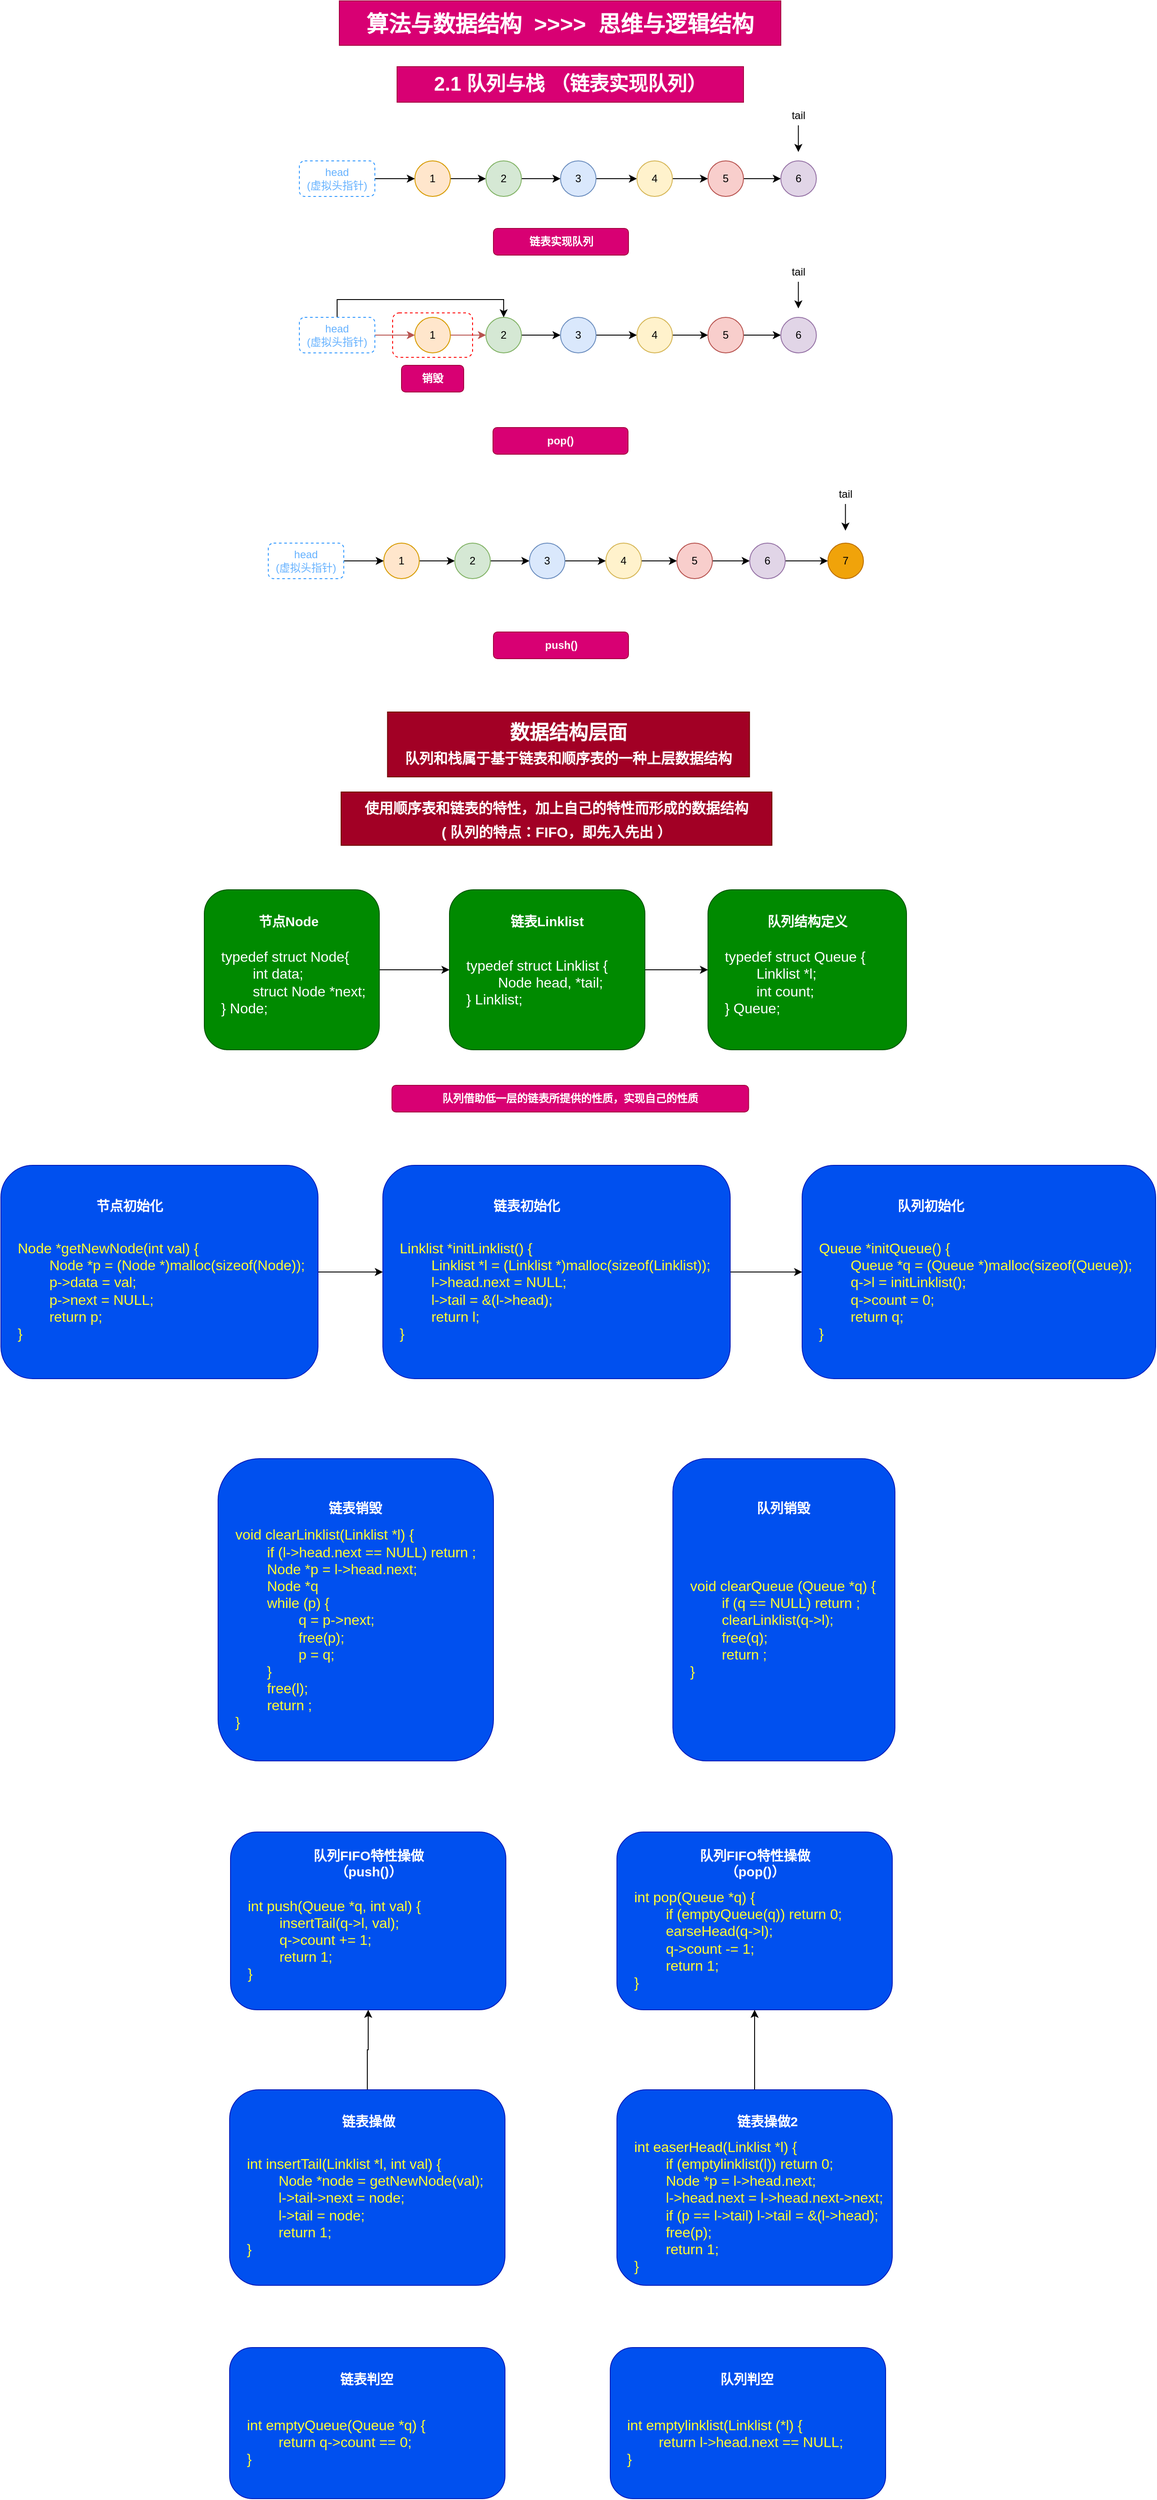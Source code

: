 <mxfile version="24.2.5" type="device">
  <diagram name="第 1 页" id="GZXWxgBitUTnHQULsZGy">
    <mxGraphModel dx="3050" dy="3377" grid="1" gridSize="10" guides="1" tooltips="1" connect="1" arrows="1" fold="1" page="1" pageScale="1" pageWidth="827" pageHeight="1169" math="0" shadow="0">
      <root>
        <mxCell id="0" />
        <mxCell id="1" parent="0" />
        <mxCell id="7M1ooFL7KDycwPwj_hr8-1" value="算法与数据结构&amp;nbsp; &amp;gt;&amp;gt;&amp;gt;&amp;gt;&amp;nbsp; 思维与逻辑结构" style="text;html=1;align=center;verticalAlign=middle;whiteSpace=wrap;rounded=0;fontStyle=1;fontSize=25;fillColor=#d80073;fontColor=#ffffff;strokeColor=#A50040;" vertex="1" parent="1">
          <mxGeometry x="165" y="20" width="497" height="50" as="geometry" />
        </mxCell>
        <mxCell id="7M1ooFL7KDycwPwj_hr8-2" value="2.1 队列与栈 （链表实现队列）" style="text;html=1;align=center;verticalAlign=middle;whiteSpace=wrap;rounded=0;fontStyle=1;fontSize=22;fillColor=#d80073;fontColor=#ffffff;strokeColor=#A50040;" vertex="1" parent="1">
          <mxGeometry x="230" y="94" width="390" height="40" as="geometry" />
        </mxCell>
        <mxCell id="7M1ooFL7KDycwPwj_hr8-12" style="edgeStyle=orthogonalEdgeStyle;rounded=0;orthogonalLoop=1;jettySize=auto;html=1;exitX=1;exitY=0.5;exitDx=0;exitDy=0;entryX=0;entryY=0.5;entryDx=0;entryDy=0;" edge="1" parent="1" source="7M1ooFL7KDycwPwj_hr8-3" target="7M1ooFL7KDycwPwj_hr8-4">
          <mxGeometry relative="1" as="geometry" />
        </mxCell>
        <mxCell id="7M1ooFL7KDycwPwj_hr8-3" value="1" style="ellipse;whiteSpace=wrap;html=1;aspect=fixed;fillColor=#ffe6cc;strokeColor=#d79b00;" vertex="1" parent="1">
          <mxGeometry x="250" y="200" width="40" height="40" as="geometry" />
        </mxCell>
        <mxCell id="7M1ooFL7KDycwPwj_hr8-13" style="edgeStyle=orthogonalEdgeStyle;rounded=0;orthogonalLoop=1;jettySize=auto;html=1;exitX=1;exitY=0.5;exitDx=0;exitDy=0;entryX=0;entryY=0.5;entryDx=0;entryDy=0;" edge="1" parent="1" source="7M1ooFL7KDycwPwj_hr8-4" target="7M1ooFL7KDycwPwj_hr8-5">
          <mxGeometry relative="1" as="geometry" />
        </mxCell>
        <mxCell id="7M1ooFL7KDycwPwj_hr8-4" value="2" style="ellipse;whiteSpace=wrap;html=1;aspect=fixed;fillColor=#d5e8d4;strokeColor=#82b366;" vertex="1" parent="1">
          <mxGeometry x="330" y="200" width="40" height="40" as="geometry" />
        </mxCell>
        <mxCell id="7M1ooFL7KDycwPwj_hr8-14" style="edgeStyle=orthogonalEdgeStyle;rounded=0;orthogonalLoop=1;jettySize=auto;html=1;exitX=1;exitY=0.5;exitDx=0;exitDy=0;entryX=0;entryY=0.5;entryDx=0;entryDy=0;" edge="1" parent="1" source="7M1ooFL7KDycwPwj_hr8-5" target="7M1ooFL7KDycwPwj_hr8-6">
          <mxGeometry relative="1" as="geometry" />
        </mxCell>
        <mxCell id="7M1ooFL7KDycwPwj_hr8-5" value="3" style="ellipse;whiteSpace=wrap;html=1;aspect=fixed;fillColor=#dae8fc;strokeColor=#6c8ebf;" vertex="1" parent="1">
          <mxGeometry x="414" y="200" width="40" height="40" as="geometry" />
        </mxCell>
        <mxCell id="7M1ooFL7KDycwPwj_hr8-15" style="edgeStyle=orthogonalEdgeStyle;rounded=0;orthogonalLoop=1;jettySize=auto;html=1;exitX=1;exitY=0.5;exitDx=0;exitDy=0;entryX=0;entryY=0.5;entryDx=0;entryDy=0;" edge="1" parent="1" source="7M1ooFL7KDycwPwj_hr8-6" target="7M1ooFL7KDycwPwj_hr8-7">
          <mxGeometry relative="1" as="geometry" />
        </mxCell>
        <mxCell id="7M1ooFL7KDycwPwj_hr8-6" value="4" style="ellipse;whiteSpace=wrap;html=1;aspect=fixed;fillColor=#fff2cc;strokeColor=#d6b656;" vertex="1" parent="1">
          <mxGeometry x="500" y="200" width="40" height="40" as="geometry" />
        </mxCell>
        <mxCell id="7M1ooFL7KDycwPwj_hr8-16" style="edgeStyle=orthogonalEdgeStyle;rounded=0;orthogonalLoop=1;jettySize=auto;html=1;exitX=1;exitY=0.5;exitDx=0;exitDy=0;entryX=0;entryY=0.5;entryDx=0;entryDy=0;" edge="1" parent="1" source="7M1ooFL7KDycwPwj_hr8-7" target="7M1ooFL7KDycwPwj_hr8-8">
          <mxGeometry relative="1" as="geometry" />
        </mxCell>
        <mxCell id="7M1ooFL7KDycwPwj_hr8-7" value="5" style="ellipse;whiteSpace=wrap;html=1;aspect=fixed;fillColor=#f8cecc;strokeColor=#b85450;" vertex="1" parent="1">
          <mxGeometry x="580" y="200" width="40" height="40" as="geometry" />
        </mxCell>
        <mxCell id="7M1ooFL7KDycwPwj_hr8-8" value="6" style="ellipse;whiteSpace=wrap;html=1;aspect=fixed;fillColor=#e1d5e7;strokeColor=#9673a6;" vertex="1" parent="1">
          <mxGeometry x="662" y="200" width="40" height="40" as="geometry" />
        </mxCell>
        <mxCell id="7M1ooFL7KDycwPwj_hr8-11" style="edgeStyle=orthogonalEdgeStyle;rounded=0;orthogonalLoop=1;jettySize=auto;html=1;exitX=1;exitY=0.5;exitDx=0;exitDy=0;entryX=0;entryY=0.5;entryDx=0;entryDy=0;" edge="1" parent="1" source="7M1ooFL7KDycwPwj_hr8-10" target="7M1ooFL7KDycwPwj_hr8-3">
          <mxGeometry relative="1" as="geometry" />
        </mxCell>
        <mxCell id="7M1ooFL7KDycwPwj_hr8-10" value="&lt;font color=&quot;#66b2ff&quot;&gt;head&lt;/font&gt;&lt;div&gt;&lt;font color=&quot;#66b2ff&quot;&gt;(虚拟头指针)&lt;/font&gt;&lt;/div&gt;" style="rounded=1;whiteSpace=wrap;html=1;strokeColor=#3399FF;dashed=1;" vertex="1" parent="1">
          <mxGeometry x="120" y="200" width="85" height="40" as="geometry" />
        </mxCell>
        <mxCell id="7M1ooFL7KDycwPwj_hr8-17" value="" style="endArrow=classic;html=1;rounded=0;" edge="1" parent="1">
          <mxGeometry width="50" height="50" relative="1" as="geometry">
            <mxPoint x="681.76" y="160" as="sourcePoint" />
            <mxPoint x="681.76" y="190" as="targetPoint" />
          </mxGeometry>
        </mxCell>
        <mxCell id="7M1ooFL7KDycwPwj_hr8-19" value="tail" style="text;html=1;align=center;verticalAlign=middle;whiteSpace=wrap;rounded=0;" vertex="1" parent="1">
          <mxGeometry x="652" y="134" width="60" height="30" as="geometry" />
        </mxCell>
        <mxCell id="7M1ooFL7KDycwPwj_hr8-21" value="链表实现队列" style="rounded=1;whiteSpace=wrap;html=1;fillColor=#d80073;fontColor=#ffffff;strokeColor=#A50040;fontStyle=1" vertex="1" parent="1">
          <mxGeometry x="338.5" y="276" width="152" height="30" as="geometry" />
        </mxCell>
        <mxCell id="7M1ooFL7KDycwPwj_hr8-22" style="edgeStyle=orthogonalEdgeStyle;rounded=0;orthogonalLoop=1;jettySize=auto;html=1;exitX=1;exitY=0.5;exitDx=0;exitDy=0;entryX=0;entryY=0.5;entryDx=0;entryDy=0;fillColor=#f8cecc;strokeColor=#b85450;" edge="1" source="7M1ooFL7KDycwPwj_hr8-23" target="7M1ooFL7KDycwPwj_hr8-25" parent="1">
          <mxGeometry relative="1" as="geometry" />
        </mxCell>
        <mxCell id="7M1ooFL7KDycwPwj_hr8-23" value="1" style="ellipse;whiteSpace=wrap;html=1;aspect=fixed;fillColor=#ffe6cc;strokeColor=#d79b00;" vertex="1" parent="1">
          <mxGeometry x="250" y="376" width="40" height="40" as="geometry" />
        </mxCell>
        <mxCell id="7M1ooFL7KDycwPwj_hr8-24" style="edgeStyle=orthogonalEdgeStyle;rounded=0;orthogonalLoop=1;jettySize=auto;html=1;exitX=1;exitY=0.5;exitDx=0;exitDy=0;entryX=0;entryY=0.5;entryDx=0;entryDy=0;" edge="1" source="7M1ooFL7KDycwPwj_hr8-25" target="7M1ooFL7KDycwPwj_hr8-27" parent="1">
          <mxGeometry relative="1" as="geometry" />
        </mxCell>
        <mxCell id="7M1ooFL7KDycwPwj_hr8-25" value="2" style="ellipse;whiteSpace=wrap;html=1;aspect=fixed;fillColor=#d5e8d4;strokeColor=#82b366;" vertex="1" parent="1">
          <mxGeometry x="330" y="376" width="40" height="40" as="geometry" />
        </mxCell>
        <mxCell id="7M1ooFL7KDycwPwj_hr8-26" style="edgeStyle=orthogonalEdgeStyle;rounded=0;orthogonalLoop=1;jettySize=auto;html=1;exitX=1;exitY=0.5;exitDx=0;exitDy=0;entryX=0;entryY=0.5;entryDx=0;entryDy=0;" edge="1" source="7M1ooFL7KDycwPwj_hr8-27" target="7M1ooFL7KDycwPwj_hr8-29" parent="1">
          <mxGeometry relative="1" as="geometry" />
        </mxCell>
        <mxCell id="7M1ooFL7KDycwPwj_hr8-27" value="3" style="ellipse;whiteSpace=wrap;html=1;aspect=fixed;fillColor=#dae8fc;strokeColor=#6c8ebf;" vertex="1" parent="1">
          <mxGeometry x="414" y="376" width="40" height="40" as="geometry" />
        </mxCell>
        <mxCell id="7M1ooFL7KDycwPwj_hr8-28" style="edgeStyle=orthogonalEdgeStyle;rounded=0;orthogonalLoop=1;jettySize=auto;html=1;exitX=1;exitY=0.5;exitDx=0;exitDy=0;entryX=0;entryY=0.5;entryDx=0;entryDy=0;" edge="1" source="7M1ooFL7KDycwPwj_hr8-29" target="7M1ooFL7KDycwPwj_hr8-31" parent="1">
          <mxGeometry relative="1" as="geometry" />
        </mxCell>
        <mxCell id="7M1ooFL7KDycwPwj_hr8-29" value="4" style="ellipse;whiteSpace=wrap;html=1;aspect=fixed;fillColor=#fff2cc;strokeColor=#d6b656;" vertex="1" parent="1">
          <mxGeometry x="500" y="376" width="40" height="40" as="geometry" />
        </mxCell>
        <mxCell id="7M1ooFL7KDycwPwj_hr8-30" style="edgeStyle=orthogonalEdgeStyle;rounded=0;orthogonalLoop=1;jettySize=auto;html=1;exitX=1;exitY=0.5;exitDx=0;exitDy=0;entryX=0;entryY=0.5;entryDx=0;entryDy=0;" edge="1" source="7M1ooFL7KDycwPwj_hr8-31" target="7M1ooFL7KDycwPwj_hr8-32" parent="1">
          <mxGeometry relative="1" as="geometry" />
        </mxCell>
        <mxCell id="7M1ooFL7KDycwPwj_hr8-31" value="5" style="ellipse;whiteSpace=wrap;html=1;aspect=fixed;fillColor=#f8cecc;strokeColor=#b85450;" vertex="1" parent="1">
          <mxGeometry x="580" y="376" width="40" height="40" as="geometry" />
        </mxCell>
        <mxCell id="7M1ooFL7KDycwPwj_hr8-32" value="6" style="ellipse;whiteSpace=wrap;html=1;aspect=fixed;fillColor=#e1d5e7;strokeColor=#9673a6;" vertex="1" parent="1">
          <mxGeometry x="662" y="376" width="40" height="40" as="geometry" />
        </mxCell>
        <mxCell id="7M1ooFL7KDycwPwj_hr8-42" style="edgeStyle=orthogonalEdgeStyle;rounded=0;orthogonalLoop=1;jettySize=auto;html=1;exitX=0.5;exitY=0;exitDx=0;exitDy=0;entryX=0.5;entryY=0;entryDx=0;entryDy=0;" edge="1" parent="1" source="7M1ooFL7KDycwPwj_hr8-34" target="7M1ooFL7KDycwPwj_hr8-25">
          <mxGeometry relative="1" as="geometry" />
        </mxCell>
        <mxCell id="7M1ooFL7KDycwPwj_hr8-43" style="edgeStyle=orthogonalEdgeStyle;rounded=0;orthogonalLoop=1;jettySize=auto;html=1;exitX=1;exitY=0.5;exitDx=0;exitDy=0;entryX=0;entryY=0.5;entryDx=0;entryDy=0;fillColor=#f8cecc;strokeColor=#b85450;" edge="1" parent="1" source="7M1ooFL7KDycwPwj_hr8-34" target="7M1ooFL7KDycwPwj_hr8-23">
          <mxGeometry relative="1" as="geometry" />
        </mxCell>
        <mxCell id="7M1ooFL7KDycwPwj_hr8-34" value="&lt;font color=&quot;#66b2ff&quot;&gt;head&lt;/font&gt;&lt;div&gt;&lt;font color=&quot;#66b2ff&quot;&gt;(虚拟头指针)&lt;/font&gt;&lt;/div&gt;" style="rounded=1;whiteSpace=wrap;html=1;strokeColor=#3399FF;dashed=1;" vertex="1" parent="1">
          <mxGeometry x="120" y="376" width="85" height="40" as="geometry" />
        </mxCell>
        <mxCell id="7M1ooFL7KDycwPwj_hr8-35" value="" style="endArrow=classic;html=1;rounded=0;" edge="1" parent="1">
          <mxGeometry width="50" height="50" relative="1" as="geometry">
            <mxPoint x="681.76" y="336" as="sourcePoint" />
            <mxPoint x="681.76" y="366" as="targetPoint" />
          </mxGeometry>
        </mxCell>
        <mxCell id="7M1ooFL7KDycwPwj_hr8-36" value="tail" style="text;html=1;align=center;verticalAlign=middle;whiteSpace=wrap;rounded=0;" vertex="1" parent="1">
          <mxGeometry x="652" y="310" width="60" height="30" as="geometry" />
        </mxCell>
        <mxCell id="7M1ooFL7KDycwPwj_hr8-37" value="pop()" style="rounded=1;whiteSpace=wrap;html=1;fillColor=#d80073;fontColor=#ffffff;strokeColor=#A50040;fontStyle=1" vertex="1" parent="1">
          <mxGeometry x="338" y="500" width="152" height="30" as="geometry" />
        </mxCell>
        <mxCell id="7M1ooFL7KDycwPwj_hr8-44" value="" style="rounded=1;whiteSpace=wrap;html=1;fillColor=none;dashed=1;strokeColor=#FF0000;" vertex="1" parent="1">
          <mxGeometry x="225" y="371" width="90" height="50" as="geometry" />
        </mxCell>
        <mxCell id="7M1ooFL7KDycwPwj_hr8-45" value="销毁" style="rounded=1;whiteSpace=wrap;html=1;fillColor=#d80073;fontColor=#ffffff;strokeColor=#A50040;fontStyle=1" vertex="1" parent="1">
          <mxGeometry x="235" y="430" width="70" height="30" as="geometry" />
        </mxCell>
        <mxCell id="7M1ooFL7KDycwPwj_hr8-46" style="edgeStyle=orthogonalEdgeStyle;rounded=0;orthogonalLoop=1;jettySize=auto;html=1;exitX=1;exitY=0.5;exitDx=0;exitDy=0;entryX=0;entryY=0.5;entryDx=0;entryDy=0;fillColor=#f8cecc;strokeColor=#000000;" edge="1" source="7M1ooFL7KDycwPwj_hr8-47" target="7M1ooFL7KDycwPwj_hr8-49" parent="1">
          <mxGeometry relative="1" as="geometry" />
        </mxCell>
        <mxCell id="7M1ooFL7KDycwPwj_hr8-47" value="1" style="ellipse;whiteSpace=wrap;html=1;aspect=fixed;fillColor=#ffe6cc;strokeColor=#d79b00;" vertex="1" parent="1">
          <mxGeometry x="215" y="630" width="40" height="40" as="geometry" />
        </mxCell>
        <mxCell id="7M1ooFL7KDycwPwj_hr8-48" style="edgeStyle=orthogonalEdgeStyle;rounded=0;orthogonalLoop=1;jettySize=auto;html=1;exitX=1;exitY=0.5;exitDx=0;exitDy=0;entryX=0;entryY=0.5;entryDx=0;entryDy=0;" edge="1" source="7M1ooFL7KDycwPwj_hr8-49" target="7M1ooFL7KDycwPwj_hr8-51" parent="1">
          <mxGeometry relative="1" as="geometry" />
        </mxCell>
        <mxCell id="7M1ooFL7KDycwPwj_hr8-49" value="2" style="ellipse;whiteSpace=wrap;html=1;aspect=fixed;fillColor=#d5e8d4;strokeColor=#82b366;" vertex="1" parent="1">
          <mxGeometry x="295" y="630" width="40" height="40" as="geometry" />
        </mxCell>
        <mxCell id="7M1ooFL7KDycwPwj_hr8-50" style="edgeStyle=orthogonalEdgeStyle;rounded=0;orthogonalLoop=1;jettySize=auto;html=1;exitX=1;exitY=0.5;exitDx=0;exitDy=0;entryX=0;entryY=0.5;entryDx=0;entryDy=0;" edge="1" source="7M1ooFL7KDycwPwj_hr8-51" target="7M1ooFL7KDycwPwj_hr8-53" parent="1">
          <mxGeometry relative="1" as="geometry" />
        </mxCell>
        <mxCell id="7M1ooFL7KDycwPwj_hr8-51" value="3" style="ellipse;whiteSpace=wrap;html=1;aspect=fixed;fillColor=#dae8fc;strokeColor=#6c8ebf;" vertex="1" parent="1">
          <mxGeometry x="379" y="630" width="40" height="40" as="geometry" />
        </mxCell>
        <mxCell id="7M1ooFL7KDycwPwj_hr8-52" style="edgeStyle=orthogonalEdgeStyle;rounded=0;orthogonalLoop=1;jettySize=auto;html=1;exitX=1;exitY=0.5;exitDx=0;exitDy=0;entryX=0;entryY=0.5;entryDx=0;entryDy=0;" edge="1" source="7M1ooFL7KDycwPwj_hr8-53" target="7M1ooFL7KDycwPwj_hr8-55" parent="1">
          <mxGeometry relative="1" as="geometry" />
        </mxCell>
        <mxCell id="7M1ooFL7KDycwPwj_hr8-53" value="4" style="ellipse;whiteSpace=wrap;html=1;aspect=fixed;fillColor=#fff2cc;strokeColor=#d6b656;" vertex="1" parent="1">
          <mxGeometry x="465" y="630" width="40" height="40" as="geometry" />
        </mxCell>
        <mxCell id="7M1ooFL7KDycwPwj_hr8-54" style="edgeStyle=orthogonalEdgeStyle;rounded=0;orthogonalLoop=1;jettySize=auto;html=1;exitX=1;exitY=0.5;exitDx=0;exitDy=0;entryX=0;entryY=0.5;entryDx=0;entryDy=0;" edge="1" source="7M1ooFL7KDycwPwj_hr8-55" target="7M1ooFL7KDycwPwj_hr8-56" parent="1">
          <mxGeometry relative="1" as="geometry" />
        </mxCell>
        <mxCell id="7M1ooFL7KDycwPwj_hr8-55" value="5" style="ellipse;whiteSpace=wrap;html=1;aspect=fixed;fillColor=#f8cecc;strokeColor=#b85450;" vertex="1" parent="1">
          <mxGeometry x="545" y="630" width="40" height="40" as="geometry" />
        </mxCell>
        <mxCell id="7M1ooFL7KDycwPwj_hr8-67" style="edgeStyle=orthogonalEdgeStyle;rounded=0;orthogonalLoop=1;jettySize=auto;html=1;exitX=1;exitY=0.5;exitDx=0;exitDy=0;entryX=0;entryY=0.5;entryDx=0;entryDy=0;" edge="1" parent="1" source="7M1ooFL7KDycwPwj_hr8-56" target="7M1ooFL7KDycwPwj_hr8-66">
          <mxGeometry relative="1" as="geometry" />
        </mxCell>
        <mxCell id="7M1ooFL7KDycwPwj_hr8-56" value="6" style="ellipse;whiteSpace=wrap;html=1;aspect=fixed;fillColor=#e1d5e7;strokeColor=#9673a6;" vertex="1" parent="1">
          <mxGeometry x="627" y="630" width="40" height="40" as="geometry" />
        </mxCell>
        <mxCell id="7M1ooFL7KDycwPwj_hr8-58" style="edgeStyle=orthogonalEdgeStyle;rounded=0;orthogonalLoop=1;jettySize=auto;html=1;exitX=1;exitY=0.5;exitDx=0;exitDy=0;entryX=0;entryY=0.5;entryDx=0;entryDy=0;fillColor=#f8cecc;strokeColor=#000000;" edge="1" source="7M1ooFL7KDycwPwj_hr8-59" target="7M1ooFL7KDycwPwj_hr8-47" parent="1">
          <mxGeometry relative="1" as="geometry" />
        </mxCell>
        <mxCell id="7M1ooFL7KDycwPwj_hr8-59" value="&lt;font color=&quot;#66b2ff&quot;&gt;head&lt;/font&gt;&lt;div&gt;&lt;font color=&quot;#66b2ff&quot;&gt;(虚拟头指针)&lt;/font&gt;&lt;/div&gt;" style="rounded=1;whiteSpace=wrap;html=1;strokeColor=#3399FF;dashed=1;" vertex="1" parent="1">
          <mxGeometry x="85" y="630" width="85" height="40" as="geometry" />
        </mxCell>
        <mxCell id="7M1ooFL7KDycwPwj_hr8-60" value="" style="endArrow=classic;html=1;rounded=0;" edge="1" parent="1">
          <mxGeometry width="50" height="50" relative="1" as="geometry">
            <mxPoint x="734.76" y="586" as="sourcePoint" />
            <mxPoint x="734.76" y="616" as="targetPoint" />
          </mxGeometry>
        </mxCell>
        <mxCell id="7M1ooFL7KDycwPwj_hr8-61" value="tail" style="text;html=1;align=center;verticalAlign=middle;whiteSpace=wrap;rounded=0;" vertex="1" parent="1">
          <mxGeometry x="705" y="560" width="60" height="30" as="geometry" />
        </mxCell>
        <mxCell id="7M1ooFL7KDycwPwj_hr8-62" value="push()" style="rounded=1;whiteSpace=wrap;html=1;fillColor=#d80073;fontColor=#ffffff;strokeColor=#A50040;fontStyle=1" vertex="1" parent="1">
          <mxGeometry x="338.5" y="730" width="152" height="30" as="geometry" />
        </mxCell>
        <mxCell id="7M1ooFL7KDycwPwj_hr8-66" value="7" style="ellipse;whiteSpace=wrap;html=1;aspect=fixed;fillColor=#f0a30a;strokeColor=#BD7000;fontColor=#000000;" vertex="1" parent="1">
          <mxGeometry x="715" y="630" width="40" height="40" as="geometry" />
        </mxCell>
        <mxCell id="7M1ooFL7KDycwPwj_hr8-68" value="数据结构层面&lt;div&gt;&lt;span style=&quot;font-size: 16px;&quot;&gt;队列和栈属于基于链表和顺序表的一种上层数据结构&lt;/span&gt;&lt;/div&gt;" style="text;html=1;align=center;verticalAlign=middle;whiteSpace=wrap;rounded=0;fontStyle=1;fontSize=22;fillColor=#a20025;fontColor=#ffffff;strokeColor=#6F0000;" vertex="1" parent="1">
          <mxGeometry x="219.25" y="820" width="407.5" height="73" as="geometry" />
        </mxCell>
        <mxCell id="7M1ooFL7KDycwPwj_hr8-69" value="&lt;font style=&quot;font-size: 16px;&quot;&gt;使用顺序表和链表的特性，加上自己的特性而形成的数据结构&lt;/font&gt;&lt;div style=&quot;&quot;&gt;&lt;span style=&quot;background-color: initial;&quot;&gt;&lt;font style=&quot;font-size: 16px;&quot;&gt;( 队列的特点：FIFO，即先入先出 ）&lt;/font&gt;&lt;/span&gt;&lt;/div&gt;" style="text;html=1;align=center;verticalAlign=middle;whiteSpace=wrap;rounded=0;fontStyle=1;fontSize=22;fillColor=#a20025;fontColor=#ffffff;strokeColor=#6F0000;" vertex="1" parent="1">
          <mxGeometry x="167" y="910" width="485" height="60" as="geometry" />
        </mxCell>
        <mxCell id="7M1ooFL7KDycwPwj_hr8-70" value="typedef struct Queue {&lt;div style=&quot;font-size: 16px;&quot;&gt;&lt;span style=&quot;white-space: pre; font-size: 16px;&quot;&gt;&#x9;&lt;/span&gt;Linklist *l;&lt;br style=&quot;font-size: 16px;&quot;&gt;&lt;/div&gt;&lt;div style=&quot;font-size: 16px;&quot;&gt;&lt;span style=&quot;white-space: pre; font-size: 16px;&quot;&gt;&#x9;&lt;/span&gt;int count;&lt;br style=&quot;font-size: 16px;&quot;&gt;&lt;/div&gt;&lt;div style=&quot;font-size: 16px;&quot;&gt;} Queue;&lt;/div&gt;" style="rounded=1;whiteSpace=wrap;html=1;align=left;fillColor=#008a00;strokeColor=#005700;fontColor=#ffffff;spacingLeft=17;fontSize=16;spacingBottom=-27;movable=1;resizable=1;rotatable=1;deletable=1;editable=1;locked=0;connectable=1;" vertex="1" parent="1">
          <mxGeometry x="580" y="1020" width="223.5" height="180" as="geometry" />
        </mxCell>
        <mxCell id="7M1ooFL7KDycwPwj_hr8-71" value="队列结构定义" style="text;html=1;align=center;verticalAlign=middle;whiteSpace=wrap;rounded=0;fontColor=#FFFFFF;fontStyle=1;fontSize=15;" vertex="1" parent="1">
          <mxGeometry x="634.75" y="1040" width="114" height="30" as="geometry" />
        </mxCell>
        <mxCell id="7M1ooFL7KDycwPwj_hr8-72" style="edgeStyle=orthogonalEdgeStyle;rounded=0;orthogonalLoop=1;jettySize=auto;html=1;exitX=1;exitY=0.5;exitDx=0;exitDy=0;entryX=0;entryY=0.5;entryDx=0;entryDy=0;" edge="1" parent="1" source="7M1ooFL7KDycwPwj_hr8-73" target="7M1ooFL7KDycwPwj_hr8-70">
          <mxGeometry relative="1" as="geometry" />
        </mxCell>
        <mxCell id="7M1ooFL7KDycwPwj_hr8-73" value="typedef struct Linklist {&lt;div&gt;&lt;span style=&quot;white-space: pre;&quot;&gt;&#x9;&lt;/span&gt;Node head, *tail;&lt;br&gt;&lt;/div&gt;&lt;div&gt;} Linklist;&lt;/div&gt;" style="rounded=1;whiteSpace=wrap;html=1;align=left;fillColor=#008a00;strokeColor=#005700;fontColor=#ffffff;spacingLeft=17;fontSize=16;spacingBottom=-27;movable=1;resizable=1;rotatable=1;deletable=1;editable=1;locked=0;connectable=1;" vertex="1" parent="1">
          <mxGeometry x="289" y="1020" width="220" height="180" as="geometry" />
        </mxCell>
        <mxCell id="7M1ooFL7KDycwPwj_hr8-74" value="链表Linklist" style="text;html=1;align=center;verticalAlign=middle;whiteSpace=wrap;rounded=0;fontColor=#FFFFFF;fontStyle=1;fontSize=15;" vertex="1" parent="1">
          <mxGeometry x="342" y="1040" width="114" height="30" as="geometry" />
        </mxCell>
        <mxCell id="7M1ooFL7KDycwPwj_hr8-75" style="edgeStyle=orthogonalEdgeStyle;rounded=0;orthogonalLoop=1;jettySize=auto;html=1;exitX=1;exitY=0.5;exitDx=0;exitDy=0;entryX=0;entryY=0.5;entryDx=0;entryDy=0;" edge="1" parent="1" source="7M1ooFL7KDycwPwj_hr8-76" target="7M1ooFL7KDycwPwj_hr8-73">
          <mxGeometry relative="1" as="geometry" />
        </mxCell>
        <mxCell id="7M1ooFL7KDycwPwj_hr8-76" value="typedef struct Node{&lt;div&gt;&lt;span style=&quot;white-space: pre;&quot;&gt;&#x9;&lt;/span&gt;int data;&lt;br&gt;&lt;/div&gt;&lt;div&gt;&lt;span style=&quot;white-space: pre;&quot;&gt;&#x9;&lt;/span&gt;struct Node *next;&lt;br&gt;&lt;/div&gt;&lt;div&gt;} Node;&lt;/div&gt;" style="rounded=1;whiteSpace=wrap;html=1;align=left;fillColor=#008a00;strokeColor=#005700;fontColor=#ffffff;spacingLeft=17;fontSize=16;spacingBottom=-27;movable=1;resizable=1;rotatable=1;deletable=1;editable=1;locked=0;connectable=1;" vertex="1" parent="1">
          <mxGeometry x="13" y="1020" width="197" height="180" as="geometry" />
        </mxCell>
        <mxCell id="7M1ooFL7KDycwPwj_hr8-77" value="节点Node" style="text;html=1;align=center;verticalAlign=middle;whiteSpace=wrap;rounded=0;fontColor=#FFFFFF;fontStyle=1;fontSize=15;" vertex="1" parent="1">
          <mxGeometry x="51" y="1040" width="114" height="30" as="geometry" />
        </mxCell>
        <mxCell id="7M1ooFL7KDycwPwj_hr8-78" value="队列借助低一层的链表所提供的性质，实现自己的性质" style="rounded=1;whiteSpace=wrap;html=1;fillColor=#d80073;fontColor=#ffffff;strokeColor=#A50040;fontStyle=1" vertex="1" parent="1">
          <mxGeometry x="224.25" y="1240" width="401.5" height="30" as="geometry" />
        </mxCell>
        <mxCell id="7M1ooFL7KDycwPwj_hr8-87" style="edgeStyle=orthogonalEdgeStyle;rounded=0;orthogonalLoop=1;jettySize=auto;html=1;exitX=1;exitY=0.5;exitDx=0;exitDy=0;entryX=0;entryY=0.5;entryDx=0;entryDy=0;" edge="1" parent="1" source="7M1ooFL7KDycwPwj_hr8-80" target="7M1ooFL7KDycwPwj_hr8-82">
          <mxGeometry relative="1" as="geometry" />
        </mxCell>
        <mxCell id="7M1ooFL7KDycwPwj_hr8-80" value="&lt;font color=&quot;#ffff33&quot;&gt;Node *getNewNode(int val) {&lt;/font&gt;&lt;div&gt;&lt;font color=&quot;#ffff33&quot;&gt;&lt;span style=&quot;white-space: pre;&quot;&gt;&#x9;&lt;/span&gt;Node *p = (Node *)malloc(sizeof(Node));&lt;br&gt;&lt;/font&gt;&lt;/div&gt;&lt;div&gt;&lt;font color=&quot;#ffff33&quot;&gt;&lt;span style=&quot;white-space: pre;&quot;&gt;&#x9;&lt;/span&gt;p-&amp;gt;data = val;&lt;br&gt;&lt;/font&gt;&lt;/div&gt;&lt;div&gt;&lt;font color=&quot;#ffff33&quot;&gt;&lt;span style=&quot;white-space: pre;&quot;&gt;&#x9;&lt;/span&gt;p-&amp;gt;next = NULL;&lt;br&gt;&lt;/font&gt;&lt;/div&gt;&lt;div&gt;&lt;font color=&quot;#ffff33&quot;&gt;&lt;span style=&quot;white-space: pre;&quot;&gt;&#x9;&lt;/span&gt;return p;&lt;br&gt;&lt;/font&gt;&lt;/div&gt;&lt;div&gt;&lt;font color=&quot;#ffff33&quot;&gt;}&lt;/font&gt;&lt;/div&gt;" style="rounded=1;whiteSpace=wrap;html=1;align=left;fillColor=#0050ef;strokeColor=#001DBC;fontColor=#ffffff;spacingLeft=17;fontSize=16;spacingBottom=-41;container=0;" vertex="1" parent="1">
          <mxGeometry x="-216" y="1330" width="357" height="240" as="geometry" />
        </mxCell>
        <mxCell id="7M1ooFL7KDycwPwj_hr8-81" value="节点初始化" style="text;html=1;align=center;verticalAlign=middle;whiteSpace=wrap;rounded=0;fontColor=#FFFFFF;fontStyle=1;fontSize=15;container=0;" vertex="1" parent="1">
          <mxGeometry x="-141.5" y="1360" width="140" height="30" as="geometry" />
        </mxCell>
        <mxCell id="7M1ooFL7KDycwPwj_hr8-88" style="edgeStyle=orthogonalEdgeStyle;rounded=0;orthogonalLoop=1;jettySize=auto;html=1;exitX=1;exitY=0.5;exitDx=0;exitDy=0;entryX=0;entryY=0.5;entryDx=0;entryDy=0;" edge="1" parent="1" source="7M1ooFL7KDycwPwj_hr8-82" target="7M1ooFL7KDycwPwj_hr8-84">
          <mxGeometry relative="1" as="geometry" />
        </mxCell>
        <mxCell id="7M1ooFL7KDycwPwj_hr8-82" value="&lt;font color=&quot;#ffff33&quot;&gt;Linklist *initLinklist() {&lt;/font&gt;&lt;div&gt;&lt;font color=&quot;#ffff33&quot;&gt;&lt;span style=&quot;white-space: pre;&quot;&gt;&#x9;&lt;/span&gt;Linklist *l = (Linklist *)malloc(sizeof(Linklist));&lt;br&gt;&lt;/font&gt;&lt;/div&gt;&lt;div&gt;&lt;font color=&quot;#ffff33&quot;&gt;&lt;span style=&quot;white-space: pre;&quot;&gt;&#x9;&lt;/span&gt;l-&amp;gt;head.next = NULL;&lt;br&gt;&lt;/font&gt;&lt;/div&gt;&lt;div&gt;&lt;font color=&quot;#ffff33&quot;&gt;&lt;span style=&quot;white-space: pre;&quot;&gt;&#x9;&lt;/span&gt;l-&amp;gt;tail = &amp;amp;(l-&amp;gt;head);&lt;br&gt;&lt;/font&gt;&lt;/div&gt;&lt;div&gt;&lt;font color=&quot;#ffff33&quot;&gt;&lt;span style=&quot;white-space: pre;&quot;&gt;&#x9;&lt;/span&gt;return l;&amp;nbsp; &amp;nbsp; &amp;nbsp;&amp;nbsp;&lt;br&gt;&lt;/font&gt;&lt;/div&gt;&lt;div&gt;&lt;font color=&quot;#ffff33&quot;&gt;}&lt;/font&gt;&lt;/div&gt;" style="rounded=1;whiteSpace=wrap;html=1;align=left;fillColor=#0050ef;strokeColor=#001DBC;fontColor=#ffffff;spacingLeft=17;fontSize=16;spacingBottom=-41;container=0;" vertex="1" parent="1">
          <mxGeometry x="214" y="1330" width="391" height="240" as="geometry" />
        </mxCell>
        <mxCell id="7M1ooFL7KDycwPwj_hr8-83" value="链表初始化" style="text;html=1;align=center;verticalAlign=middle;whiteSpace=wrap;rounded=0;fontColor=#FFFFFF;fontStyle=1;fontSize=15;container=0;" vertex="1" parent="1">
          <mxGeometry x="305.5" y="1360" width="140" height="30" as="geometry" />
        </mxCell>
        <mxCell id="7M1ooFL7KDycwPwj_hr8-84" value="&lt;font color=&quot;#ffff33&quot;&gt;Queue *initQueue() {&lt;/font&gt;&lt;div&gt;&lt;font color=&quot;#ffff33&quot;&gt;&lt;span style=&quot;white-space: pre;&quot;&gt;&#x9;&lt;/span&gt;Queue *q = (Queue *)malloc(sizeof(Queue));&lt;br&gt;&lt;/font&gt;&lt;/div&gt;&lt;div&gt;&lt;font color=&quot;#ffff33&quot;&gt;&lt;span style=&quot;white-space: pre;&quot;&gt;&#x9;&lt;/span&gt;q-&amp;gt;l = initLinklist();&lt;br&gt;&lt;/font&gt;&lt;/div&gt;&lt;div&gt;&lt;font color=&quot;#ffff33&quot;&gt;&lt;span style=&quot;white-space: pre;&quot;&gt;&#x9;&lt;/span&gt;q-&amp;gt;count = 0;&lt;br&gt;&lt;/font&gt;&lt;/div&gt;&lt;div&gt;&lt;font color=&quot;#ffff33&quot;&gt;&lt;span style=&quot;white-space: pre;&quot;&gt;&#x9;&lt;/span&gt;return q;&lt;br&gt;&lt;/font&gt;&lt;/div&gt;&lt;div&gt;&lt;font color=&quot;#ffff33&quot;&gt;}&lt;/font&gt;&lt;/div&gt;" style="rounded=1;whiteSpace=wrap;html=1;align=left;fillColor=#0050ef;strokeColor=#001DBC;fontColor=#ffffff;spacingLeft=17;fontSize=16;spacingBottom=-41;container=0;" vertex="1" parent="1">
          <mxGeometry x="686" y="1330" width="398" height="240" as="geometry" />
        </mxCell>
        <mxCell id="7M1ooFL7KDycwPwj_hr8-85" value="队列初始化" style="text;html=1;align=center;verticalAlign=middle;whiteSpace=wrap;rounded=0;fontColor=#FFFFFF;fontStyle=1;fontSize=15;container=0;" vertex="1" parent="1">
          <mxGeometry x="760.5" y="1360" width="140" height="30" as="geometry" />
        </mxCell>
        <mxCell id="7M1ooFL7KDycwPwj_hr8-91" value="&lt;font color=&quot;#ffff33&quot;&gt;void clearLinklist(Linklist *l) {&lt;/font&gt;&lt;div&gt;&lt;font color=&quot;#ffff33&quot;&gt;&lt;span style=&quot;white-space: pre;&quot;&gt;&#x9;&lt;/span&gt;if (l-&amp;gt;head.next == NULL) return ;&lt;br&gt;&lt;/font&gt;&lt;/div&gt;&lt;div&gt;&lt;font color=&quot;#ffff33&quot;&gt;&lt;span style=&quot;white-space: pre;&quot;&gt;&#x9;&lt;/span&gt;Node *p = l-&amp;gt;head.next;&lt;br&gt;&lt;/font&gt;&lt;/div&gt;&lt;div&gt;&lt;font color=&quot;#ffff33&quot;&gt;&lt;span style=&quot;white-space: pre;&quot;&gt;&#x9;&lt;/span&gt;Node *q&lt;br&gt;&lt;/font&gt;&lt;/div&gt;&lt;div&gt;&lt;font color=&quot;#ffff33&quot;&gt;&lt;span style=&quot;white-space: pre;&quot;&gt;&#x9;&lt;/span&gt;while (p) {&lt;/font&gt;&lt;/div&gt;&lt;div&gt;&lt;font color=&quot;#ffff33&quot;&gt;&lt;span style=&quot;white-space: pre;&quot;&gt;&#x9;&lt;/span&gt;&lt;span style=&quot;white-space: pre;&quot;&gt;&#x9;&lt;/span&gt;q = p-&amp;gt;next;&lt;br&gt;&lt;/font&gt;&lt;/div&gt;&lt;div&gt;&lt;font color=&quot;#ffff33&quot;&gt;&lt;span style=&quot;white-space: pre;&quot;&gt;&#x9;&lt;/span&gt;&lt;span style=&quot;white-space: pre;&quot;&gt;&#x9;&lt;/span&gt;free(p);&lt;br&gt;&lt;/font&gt;&lt;/div&gt;&lt;div&gt;&lt;font color=&quot;#ffff33&quot;&gt;&lt;span style=&quot;white-space: pre;&quot;&gt;&#x9;&lt;/span&gt;&lt;span style=&quot;white-space: pre;&quot;&gt;&#x9;&lt;/span&gt;p = q;&lt;br&gt;&lt;/font&gt;&lt;/div&gt;&lt;div&gt;&lt;font color=&quot;#ffff33&quot;&gt;&lt;span style=&quot;white-space: pre;&quot;&gt;&#x9;&lt;/span&gt;}&lt;br&gt;&lt;/font&gt;&lt;/div&gt;&lt;div&gt;&lt;font color=&quot;#ffff33&quot;&gt;&lt;span style=&quot;white-space: pre;&quot;&gt;&#x9;&lt;/span&gt;free(l);&lt;br&gt;&lt;/font&gt;&lt;/div&gt;&lt;div&gt;&lt;font color=&quot;#ffff33&quot;&gt;&lt;span style=&quot;white-space: pre;&quot;&gt;&#x9;&lt;/span&gt;return ;&lt;br&gt;&lt;/font&gt;&lt;/div&gt;&lt;div&gt;&lt;/div&gt;&lt;div&gt;&lt;font color=&quot;#ffff33&quot;&gt;}&lt;/font&gt;&lt;/div&gt;" style="rounded=1;whiteSpace=wrap;html=1;align=left;fillColor=#0050ef;strokeColor=#001DBC;fontColor=#ffffff;spacingLeft=17;fontSize=16;spacingBottom=-41;container=0;" vertex="1" parent="1">
          <mxGeometry x="28.5" y="1660" width="310" height="340" as="geometry" />
        </mxCell>
        <mxCell id="7M1ooFL7KDycwPwj_hr8-92" value="链表销毁" style="text;html=1;align=center;verticalAlign=middle;whiteSpace=wrap;rounded=0;fontColor=#FFFFFF;fontStyle=1;fontSize=15;container=0;" vertex="1" parent="1">
          <mxGeometry x="113" y="1700" width="140" height="30" as="geometry" />
        </mxCell>
        <mxCell id="7M1ooFL7KDycwPwj_hr8-93" value="&lt;font color=&quot;#ffff33&quot;&gt;void clearQueue (Queue *q) {&lt;/font&gt;&lt;div&gt;&lt;font color=&quot;#ffff33&quot;&gt;&lt;span style=&quot;white-space: pre;&quot;&gt;&#x9;&lt;/span&gt;if (q == NULL) return ;&lt;br&gt;&lt;/font&gt;&lt;/div&gt;&lt;div&gt;&lt;font color=&quot;#ffff33&quot;&gt;&lt;span style=&quot;white-space: pre;&quot;&gt;&#x9;&lt;/span&gt;clearLinklist(q-&amp;gt;l);&lt;br&gt;&lt;/font&gt;&lt;/div&gt;&lt;div&gt;&lt;font color=&quot;#ffff33&quot;&gt;&lt;span style=&quot;white-space: pre;&quot;&gt;&#x9;&lt;/span&gt;free(q);&lt;br&gt;&lt;/font&gt;&lt;/div&gt;&lt;div&gt;&lt;font color=&quot;#ffff33&quot;&gt;&lt;span style=&quot;white-space: pre;&quot;&gt;&#x9;&lt;/span&gt;return ;&lt;br&gt;&lt;/font&gt;&lt;/div&gt;&lt;div&gt;&lt;font color=&quot;#ffff33&quot;&gt;}&lt;/font&gt;&lt;/div&gt;" style="rounded=1;whiteSpace=wrap;html=1;align=left;fillColor=#0050ef;strokeColor=#001DBC;fontColor=#ffffff;spacingLeft=17;fontSize=16;spacingBottom=-41;container=0;" vertex="1" parent="1">
          <mxGeometry x="540.5" y="1660" width="250" height="340" as="geometry" />
        </mxCell>
        <mxCell id="7M1ooFL7KDycwPwj_hr8-94" value="队列销毁" style="text;html=1;align=center;verticalAlign=middle;whiteSpace=wrap;rounded=0;fontColor=#FFFFFF;fontStyle=1;fontSize=15;container=0;" vertex="1" parent="1">
          <mxGeometry x="595" y="1700" width="140" height="30" as="geometry" />
        </mxCell>
        <mxCell id="7M1ooFL7KDycwPwj_hr8-97" value="&lt;font color=&quot;#ffff33&quot;&gt;int push(Queue *q, int val) {&lt;/font&gt;&lt;div&gt;&lt;font color=&quot;#ffff33&quot;&gt;&lt;span style=&quot;white-space: pre;&quot;&gt;&#x9;&lt;/span&gt;insertTail(q-&amp;gt;l, val);&lt;br&gt;&lt;/font&gt;&lt;/div&gt;&lt;div&gt;&lt;font color=&quot;#ffff33&quot;&gt;&lt;span style=&quot;white-space: pre;&quot;&gt;&#x9;&lt;/span&gt;q-&amp;gt;count += 1;&lt;br&gt;&lt;/font&gt;&lt;/div&gt;&lt;div&gt;&lt;font color=&quot;#ffff33&quot;&gt;&lt;span style=&quot;white-space: pre;&quot;&gt;&#x9;&lt;/span&gt;return 1;&lt;br&gt;&lt;/font&gt;&lt;/div&gt;&lt;div&gt;&lt;font color=&quot;#ffff33&quot;&gt;}&lt;/font&gt;&lt;/div&gt;" style="rounded=1;whiteSpace=wrap;html=1;align=left;fillColor=#0050ef;strokeColor=#001DBC;fontColor=#ffffff;spacingLeft=17;fontSize=16;spacingBottom=-41;container=0;" vertex="1" parent="1">
          <mxGeometry x="42.5" y="2080" width="310" height="200" as="geometry" />
        </mxCell>
        <mxCell id="7M1ooFL7KDycwPwj_hr8-98" value="队列FIFO特性操做&lt;div&gt;（push()）&lt;/div&gt;" style="text;html=1;align=center;verticalAlign=middle;whiteSpace=wrap;rounded=0;fontColor=#FFFFFF;fontStyle=1;fontSize=15;container=0;" vertex="1" parent="1">
          <mxGeometry x="127.5" y="2100" width="140" height="30" as="geometry" />
        </mxCell>
        <mxCell id="7M1ooFL7KDycwPwj_hr8-99" value="&lt;font color=&quot;#ffff33&quot;&gt;int pop(Queue *q) {&lt;/font&gt;&lt;div&gt;&lt;font color=&quot;#ffff33&quot;&gt;&lt;span style=&quot;white-space: pre;&quot;&gt;&#x9;&lt;/span&gt;if (emptyQueue(q)) return 0;&lt;br&gt;&lt;/font&gt;&lt;/div&gt;&lt;div&gt;&lt;font color=&quot;#ffff33&quot;&gt;&lt;span style=&quot;white-space: pre;&quot;&gt;&#x9;&lt;/span&gt;earseHead(q-&amp;gt;l);&lt;br&gt;&lt;/font&gt;&lt;/div&gt;&lt;div&gt;&lt;font color=&quot;#ffff33&quot;&gt;&lt;span style=&quot;white-space: pre;&quot;&gt;&#x9;&lt;/span&gt;q-&amp;gt;count -= 1;&lt;br&gt;&lt;/font&gt;&lt;/div&gt;&lt;div&gt;&lt;font color=&quot;#ffff33&quot;&gt;&lt;span style=&quot;white-space: pre;&quot;&gt;&#x9;&lt;/span&gt;return 1;&lt;br&gt;&lt;/font&gt;&lt;/div&gt;&lt;div&gt;&lt;font color=&quot;#ffff33&quot;&gt;}&lt;/font&gt;&lt;/div&gt;" style="rounded=1;whiteSpace=wrap;html=1;align=left;fillColor=#0050ef;strokeColor=#001DBC;fontColor=#ffffff;spacingLeft=17;fontSize=16;spacingBottom=-41;container=0;" vertex="1" parent="1">
          <mxGeometry x="477.5" y="2080" width="310" height="200" as="geometry" />
        </mxCell>
        <mxCell id="7M1ooFL7KDycwPwj_hr8-100" value="队列FIFO特性操做&lt;div&gt;（pop()）&lt;/div&gt;" style="text;html=1;align=center;verticalAlign=middle;whiteSpace=wrap;rounded=0;fontColor=#FFFFFF;fontStyle=1;fontSize=15;container=0;" vertex="1" parent="1">
          <mxGeometry x="562.5" y="2100" width="140" height="30" as="geometry" />
        </mxCell>
        <mxCell id="7M1ooFL7KDycwPwj_hr8-107" style="edgeStyle=orthogonalEdgeStyle;rounded=0;orthogonalLoop=1;jettySize=auto;html=1;exitX=0.5;exitY=0;exitDx=0;exitDy=0;entryX=0.5;entryY=1;entryDx=0;entryDy=0;" edge="1" parent="1" source="7M1ooFL7KDycwPwj_hr8-102" target="7M1ooFL7KDycwPwj_hr8-97">
          <mxGeometry relative="1" as="geometry" />
        </mxCell>
        <mxCell id="7M1ooFL7KDycwPwj_hr8-102" value="&lt;font color=&quot;#ffff33&quot;&gt;int insertTail(Linklist *l, int val) {&lt;/font&gt;&lt;div&gt;&lt;font color=&quot;#ffff33&quot;&gt;&lt;span style=&quot;white-space: pre;&quot;&gt;&#x9;&lt;/span&gt;Node *node = getNewNode(val);&lt;br&gt;&lt;/font&gt;&lt;/div&gt;&lt;div&gt;&lt;font color=&quot;#ffff33&quot;&gt;&lt;span style=&quot;white-space: pre;&quot;&gt;&#x9;&lt;/span&gt;l-&amp;gt;tail-&amp;gt;next = node;&lt;br&gt;&lt;/font&gt;&lt;/div&gt;&lt;div&gt;&lt;font color=&quot;#ffff33&quot;&gt;&lt;span style=&quot;white-space: pre;&quot;&gt;&#x9;&lt;/span&gt;l-&amp;gt;tail = node;&lt;br&gt;&lt;/font&gt;&lt;/div&gt;&lt;div&gt;&lt;font color=&quot;#ffff33&quot;&gt;&lt;span style=&quot;white-space: pre;&quot;&gt;&#x9;&lt;/span&gt;return 1;&lt;br&gt;&lt;/font&gt;&lt;/div&gt;&lt;div&gt;&lt;font color=&quot;#ffff33&quot;&gt;}&lt;/font&gt;&lt;/div&gt;" style="rounded=1;whiteSpace=wrap;html=1;align=left;fillColor=#0050ef;strokeColor=#001DBC;fontColor=#ffffff;spacingLeft=17;fontSize=16;spacingBottom=-41;container=0;" vertex="1" parent="1">
          <mxGeometry x="41.5" y="2370" width="310" height="220" as="geometry" />
        </mxCell>
        <mxCell id="7M1ooFL7KDycwPwj_hr8-103" value="链表操做" style="text;html=1;align=center;verticalAlign=middle;whiteSpace=wrap;rounded=0;fontColor=#FFFFFF;fontStyle=1;fontSize=15;container=0;" vertex="1" parent="1">
          <mxGeometry x="127.5" y="2390" width="140" height="30" as="geometry" />
        </mxCell>
        <mxCell id="7M1ooFL7KDycwPwj_hr8-108" style="edgeStyle=orthogonalEdgeStyle;rounded=0;orthogonalLoop=1;jettySize=auto;html=1;exitX=0.5;exitY=0;exitDx=0;exitDy=0;entryX=0.5;entryY=1;entryDx=0;entryDy=0;" edge="1" parent="1" source="7M1ooFL7KDycwPwj_hr8-104" target="7M1ooFL7KDycwPwj_hr8-99">
          <mxGeometry relative="1" as="geometry" />
        </mxCell>
        <mxCell id="7M1ooFL7KDycwPwj_hr8-104" value="&lt;font color=&quot;#ffff33&quot;&gt;int easerHead(Linklist *l) {&lt;/font&gt;&lt;div&gt;&lt;font color=&quot;#ffff33&quot;&gt;&lt;span style=&quot;white-space: pre;&quot;&gt;&#x9;&lt;/span&gt;if (emptylinklist(l)) return 0;&lt;br&gt;&lt;/font&gt;&lt;/div&gt;&lt;div&gt;&lt;font color=&quot;#ffff33&quot;&gt;&lt;span style=&quot;white-space: pre;&quot;&gt;&#x9;&lt;/span&gt;Node *p = l-&amp;gt;head.next;&lt;br&gt;&lt;/font&gt;&lt;/div&gt;&lt;div&gt;&lt;font color=&quot;#ffff33&quot;&gt;&lt;span style=&quot;white-space: pre;&quot;&gt;&#x9;&lt;/span&gt;l-&amp;gt;head.next = l-&amp;gt;head.next-&amp;gt;next;&lt;br&gt;&lt;/font&gt;&lt;/div&gt;&lt;div&gt;&lt;font color=&quot;#ffff33&quot;&gt;&lt;span style=&quot;white-space: pre;&quot;&gt;&#x9;&lt;/span&gt;if (p == l-&amp;gt;tail) l-&amp;gt;tail = &amp;amp;(l-&amp;gt;head);&lt;br&gt;&lt;/font&gt;&lt;/div&gt;&lt;div&gt;&lt;font color=&quot;#ffff33&quot;&gt;&lt;span style=&quot;white-space: pre;&quot;&gt;&#x9;&lt;/span&gt;free(p);&lt;br&gt;&lt;/font&gt;&lt;/div&gt;&lt;div&gt;&lt;font color=&quot;#ffff33&quot;&gt;&lt;span style=&quot;white-space: pre;&quot;&gt;&#x9;&lt;/span&gt;return 1;&lt;br&gt;&lt;/font&gt;&lt;/div&gt;&lt;div&gt;&lt;font color=&quot;#ffff33&quot;&gt;}&lt;/font&gt;&lt;/div&gt;" style="rounded=1;whiteSpace=wrap;html=1;align=left;fillColor=#0050ef;strokeColor=#001DBC;fontColor=#ffffff;spacingLeft=17;fontSize=16;spacingBottom=-41;container=0;" vertex="1" parent="1">
          <mxGeometry x="477.5" y="2370" width="310" height="220" as="geometry" />
        </mxCell>
        <mxCell id="7M1ooFL7KDycwPwj_hr8-105" value="链表操做2" style="text;html=1;align=center;verticalAlign=middle;whiteSpace=wrap;rounded=0;fontColor=#FFFFFF;fontStyle=1;fontSize=15;container=0;" vertex="1" parent="1">
          <mxGeometry x="576.5" y="2390" width="140" height="30" as="geometry" />
        </mxCell>
        <mxCell id="7M1ooFL7KDycwPwj_hr8-110" value="&lt;font color=&quot;#ffff33&quot;&gt;int emptyQueue(Queue *q) {&lt;/font&gt;&lt;div&gt;&lt;font color=&quot;#ffff33&quot;&gt;&lt;span style=&quot;white-space: pre;&quot;&gt;&#x9;&lt;/span&gt;return q-&amp;gt;count == 0;&lt;br&gt;&lt;/font&gt;&lt;/div&gt;&lt;div&gt;&lt;font color=&quot;#ffff33&quot;&gt;}&lt;/font&gt;&lt;/div&gt;" style="rounded=1;whiteSpace=wrap;html=1;align=left;fillColor=#0050ef;strokeColor=#001DBC;fontColor=#ffffff;spacingLeft=17;fontSize=16;spacingBottom=-41;container=0;" vertex="1" parent="1">
          <mxGeometry x="41.5" y="2660" width="310" height="170" as="geometry" />
        </mxCell>
        <mxCell id="7M1ooFL7KDycwPwj_hr8-111" value="链表判空&amp;nbsp;" style="text;html=1;align=center;verticalAlign=middle;whiteSpace=wrap;rounded=0;fontColor=#FFFFFF;fontStyle=1;fontSize=15;container=0;" vertex="1" parent="1">
          <mxGeometry x="127.5" y="2680" width="140" height="30" as="geometry" />
        </mxCell>
        <mxCell id="7M1ooFL7KDycwPwj_hr8-114" value="&lt;font color=&quot;#ffff33&quot;&gt;int emptylinklist(Linklist (*l) {&lt;/font&gt;&lt;div&gt;&lt;font color=&quot;#ffff33&quot;&gt;&lt;span style=&quot;white-space: pre;&quot;&gt;&#x9;&lt;/span&gt;return l-&amp;gt;head.next == NULL;&lt;br&gt;&lt;/font&gt;&lt;/div&gt;&lt;div&gt;&lt;font color=&quot;#ffff33&quot;&gt;}&lt;/font&gt;&lt;/div&gt;" style="rounded=1;whiteSpace=wrap;html=1;align=left;fillColor=#0050ef;strokeColor=#001DBC;fontColor=#ffffff;spacingLeft=17;fontSize=16;spacingBottom=-41;container=0;" vertex="1" parent="1">
          <mxGeometry x="470" y="2660" width="310" height="170" as="geometry" />
        </mxCell>
        <mxCell id="7M1ooFL7KDycwPwj_hr8-115" value="队列判空&amp;nbsp;" style="text;html=1;align=center;verticalAlign=middle;whiteSpace=wrap;rounded=0;fontColor=#FFFFFF;fontStyle=1;fontSize=15;container=0;" vertex="1" parent="1">
          <mxGeometry x="556" y="2680" width="140" height="30" as="geometry" />
        </mxCell>
      </root>
    </mxGraphModel>
  </diagram>
</mxfile>
